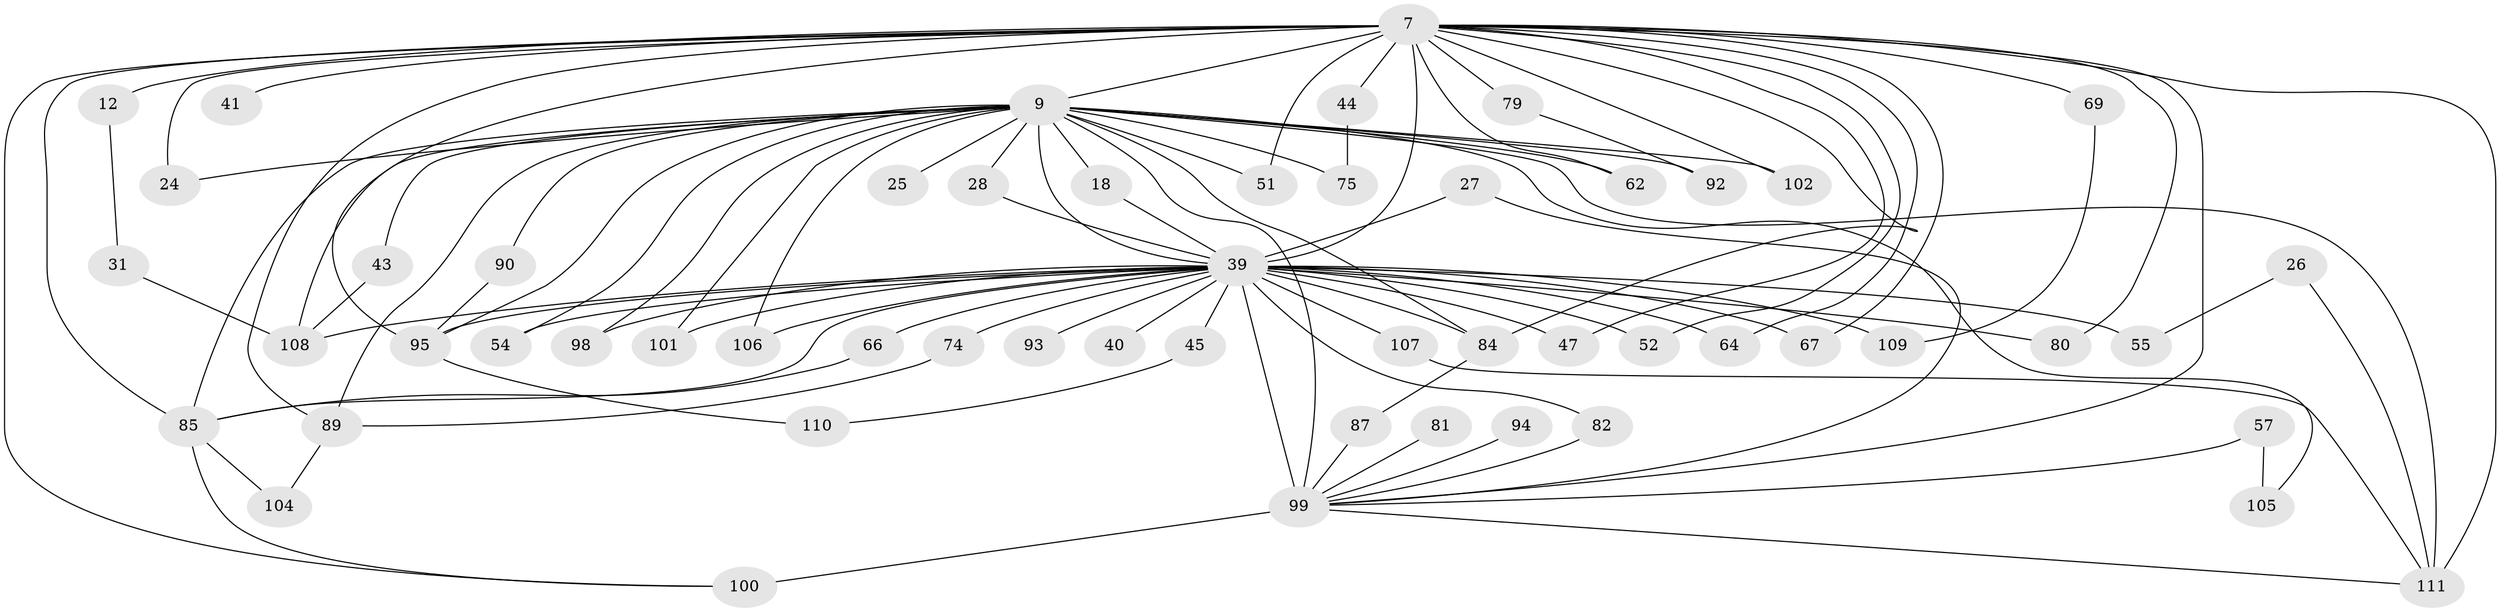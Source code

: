 // original degree distribution, {16: 0.018018018018018018, 14: 0.009009009009009009, 18: 0.009009009009009009, 28: 0.009009009009009009, 21: 0.009009009009009009, 23: 0.009009009009009009, 20: 0.009009009009009009, 26: 0.009009009009009009, 33: 0.009009009009009009, 7: 0.02702702702702703, 3: 0.1981981981981982, 4: 0.09009009009009009, 5: 0.036036036036036036, 6: 0.018018018018018018, 2: 0.5405405405405406}
// Generated by graph-tools (version 1.1) at 2025/46/03/09/25 04:46:04]
// undirected, 55 vertices, 100 edges
graph export_dot {
graph [start="1"]
  node [color=gray90,style=filled];
  7 [super="+6+4"];
  9 [super="+5"];
  12;
  18;
  24;
  25;
  26;
  27;
  28;
  31;
  39 [super="+30+10+34+8"];
  40;
  41;
  43;
  44;
  45;
  47;
  51;
  52;
  54 [super="+50"];
  55 [super="+22"];
  57;
  62;
  64;
  66;
  67;
  69 [super="+68"];
  74;
  75;
  79 [super="+58"];
  80 [super="+61"];
  81;
  82;
  84 [super="+72+70+71"];
  85 [super="+83+76"];
  87;
  89 [super="+48+56"];
  90 [super="+32"];
  92;
  93;
  94;
  95 [super="+21+91"];
  98;
  99 [super="+49+33+88+97+3"];
  100 [super="+13"];
  101 [super="+63"];
  102 [super="+46"];
  104;
  105;
  106;
  107 [super="+38"];
  108 [super="+14+65+103"];
  109;
  110;
  111 [super="+42+37"];
  7 -- 9 [weight=6];
  7 -- 41 [weight=2];
  7 -- 44 [weight=2];
  7 -- 52;
  7 -- 64;
  7 -- 67;
  7 -- 69 [weight=2];
  7 -- 79 [weight=3];
  7 -- 12 [weight=2];
  7 -- 85 [weight=3];
  7 -- 24;
  7 -- 47;
  7 -- 51;
  7 -- 111 [weight=2];
  7 -- 80;
  7 -- 84;
  7 -- 62;
  7 -- 89 [weight=2];
  7 -- 95 [weight=2];
  7 -- 39 [weight=10];
  7 -- 102;
  7 -- 100;
  7 -- 99 [weight=7];
  9 -- 25 [weight=2];
  9 -- 28;
  9 -- 43;
  9 -- 54 [weight=2];
  9 -- 75;
  9 -- 95 [weight=2];
  9 -- 98;
  9 -- 101 [weight=2];
  9 -- 105;
  9 -- 106;
  9 -- 90;
  9 -- 18;
  9 -- 24;
  9 -- 89 [weight=2];
  9 -- 92;
  9 -- 102;
  9 -- 51;
  9 -- 62;
  9 -- 108 [weight=2];
  9 -- 111 [weight=2];
  9 -- 39 [weight=7];
  9 -- 99 [weight=7];
  9 -- 84;
  9 -- 85 [weight=4];
  12 -- 31;
  18 -- 39;
  26 -- 111;
  26 -- 55;
  27 -- 39;
  27 -- 99;
  28 -- 39;
  31 -- 108;
  39 -- 66;
  39 -- 67;
  39 -- 74;
  39 -- 93;
  39 -- 98;
  39 -- 40 [weight=2];
  39 -- 107 [weight=2];
  39 -- 108 [weight=5];
  39 -- 45 [weight=2];
  39 -- 109;
  39 -- 47;
  39 -- 52;
  39 -- 55 [weight=3];
  39 -- 99 [weight=15];
  39 -- 101;
  39 -- 54;
  39 -- 64;
  39 -- 82;
  39 -- 106;
  39 -- 84 [weight=3];
  39 -- 85;
  39 -- 80;
  39 -- 95;
  43 -- 108;
  44 -- 75;
  45 -- 110;
  57 -- 105;
  57 -- 99 [weight=2];
  66 -- 85;
  69 -- 109;
  74 -- 89;
  79 -- 92;
  81 -- 99 [weight=2];
  82 -- 99;
  84 -- 87;
  85 -- 100;
  85 -- 104;
  87 -- 99;
  89 -- 104;
  90 -- 95 [weight=2];
  94 -- 99;
  95 -- 110;
  99 -- 111 [weight=2];
  99 -- 100 [weight=2];
  107 -- 111;
}
